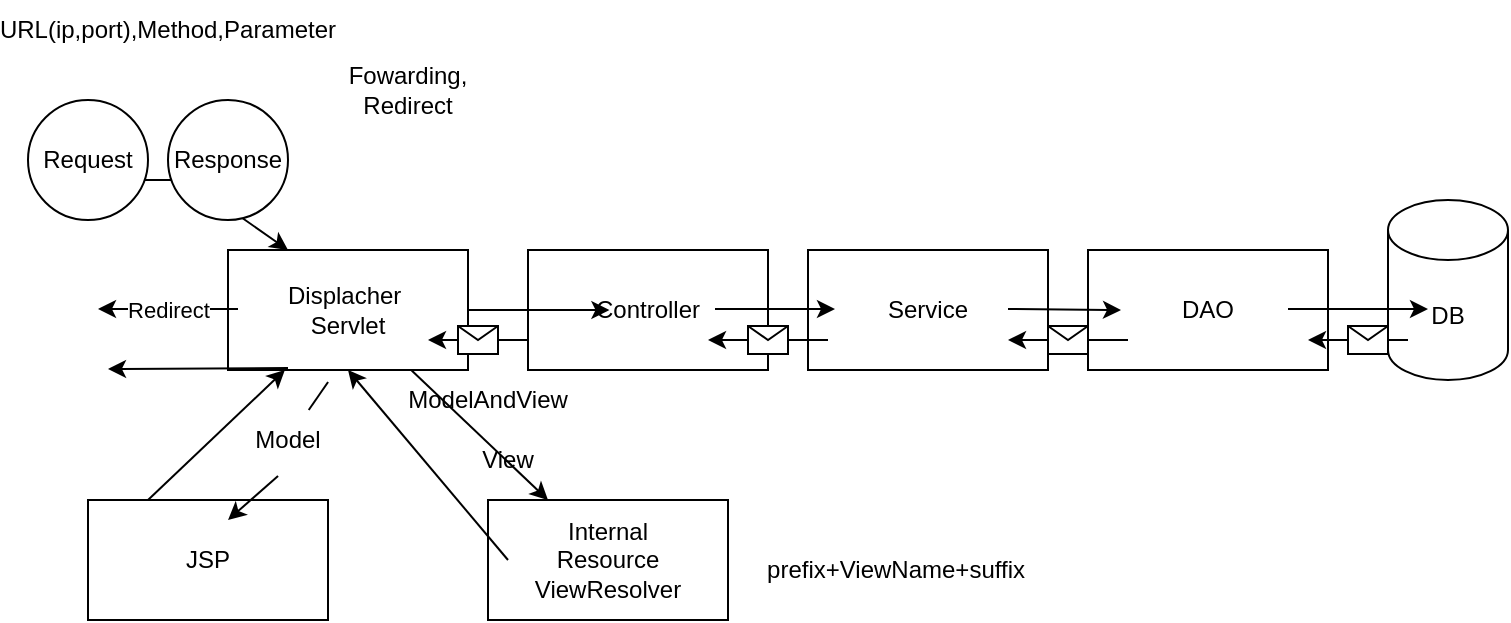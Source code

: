 <mxfile version="20.8.17" type="github" pages="3">
  <diagram name="페이지-1" id="_h7Gy3z50vnxJeNGeOW-">
    <mxGraphModel dx="1816" dy="549" grid="1" gridSize="10" guides="1" tooltips="1" connect="1" arrows="1" fold="1" page="1" pageScale="1" pageWidth="827" pageHeight="1169" math="0" shadow="0">
      <root>
        <mxCell id="0" />
        <mxCell id="1" parent="0" />
        <mxCell id="izvwOIkXbRAUqK3dt6Ee-2" value="DB" style="shape=cylinder3;whiteSpace=wrap;html=1;boundedLbl=1;backgroundOutline=1;size=15;" vertex="1" parent="1">
          <mxGeometry x="690" y="130" width="60" height="90" as="geometry" />
        </mxCell>
        <mxCell id="izvwOIkXbRAUqK3dt6Ee-3" value="DAO" style="rounded=0;whiteSpace=wrap;html=1;" vertex="1" parent="1">
          <mxGeometry x="540" y="155" width="120" height="60" as="geometry" />
        </mxCell>
        <mxCell id="izvwOIkXbRAUqK3dt6Ee-4" value="Service" style="rounded=0;whiteSpace=wrap;html=1;" vertex="1" parent="1">
          <mxGeometry x="400" y="155" width="120" height="60" as="geometry" />
        </mxCell>
        <mxCell id="izvwOIkXbRAUqK3dt6Ee-5" value="Controller" style="rounded=0;whiteSpace=wrap;html=1;" vertex="1" parent="1">
          <mxGeometry x="260" y="155" width="120" height="60" as="geometry" />
        </mxCell>
        <mxCell id="izvwOIkXbRAUqK3dt6Ee-6" value="JSP" style="rounded=0;whiteSpace=wrap;html=1;" vertex="1" parent="1">
          <mxGeometry x="40" y="280" width="120" height="60" as="geometry" />
        </mxCell>
        <mxCell id="izvwOIkXbRAUqK3dt6Ee-7" value="Displacher&amp;nbsp;&lt;br&gt;Servlet" style="rounded=0;whiteSpace=wrap;html=1;" vertex="1" parent="1">
          <mxGeometry x="110" y="155" width="120" height="60" as="geometry" />
        </mxCell>
        <mxCell id="izvwOIkXbRAUqK3dt6Ee-8" value="Internal&lt;br&gt;Resource&lt;br&gt;ViewResolver" style="rounded=0;whiteSpace=wrap;html=1;" vertex="1" parent="1">
          <mxGeometry x="240" y="280" width="120" height="60" as="geometry" />
        </mxCell>
        <mxCell id="izvwOIkXbRAUqK3dt6Ee-11" value="" style="endArrow=classic;html=1;rounded=0;" edge="1" parent="1" source="izvwOIkXbRAUqK3dt6Ee-7">
          <mxGeometry width="50" height="50" relative="1" as="geometry">
            <mxPoint x="230" y="235" as="sourcePoint" />
            <mxPoint x="300.711" y="185" as="targetPoint" />
          </mxGeometry>
        </mxCell>
        <mxCell id="izvwOIkXbRAUqK3dt6Ee-13" value="" style="endArrow=classic;html=1;rounded=0;" edge="1" parent="1">
          <mxGeometry width="50" height="50" relative="1" as="geometry">
            <mxPoint x="353.5" y="184.5" as="sourcePoint" />
            <mxPoint x="413.5" y="184.5" as="targetPoint" />
            <Array as="points" />
          </mxGeometry>
        </mxCell>
        <mxCell id="izvwOIkXbRAUqK3dt6Ee-14" value="" style="endArrow=classic;html=1;rounded=0;" edge="1" parent="1">
          <mxGeometry width="50" height="50" relative="1" as="geometry">
            <mxPoint x="500" y="184.5" as="sourcePoint" />
            <mxPoint x="556.5" y="185" as="targetPoint" />
            <Array as="points" />
          </mxGeometry>
        </mxCell>
        <mxCell id="izvwOIkXbRAUqK3dt6Ee-16" value="" style="endArrow=classic;html=1;rounded=0;" edge="1" parent="1">
          <mxGeometry width="50" height="50" relative="1" as="geometry">
            <mxPoint x="640" y="184.5" as="sourcePoint" />
            <mxPoint x="710" y="184.5" as="targetPoint" />
            <Array as="points" />
          </mxGeometry>
        </mxCell>
        <mxCell id="izvwOIkXbRAUqK3dt6Ee-17" value="" style="endArrow=classic;html=1;rounded=0;" edge="1" parent="1">
          <mxGeometry relative="1" as="geometry">
            <mxPoint x="700" y="200" as="sourcePoint" />
            <mxPoint x="650" y="200" as="targetPoint" />
          </mxGeometry>
        </mxCell>
        <mxCell id="izvwOIkXbRAUqK3dt6Ee-18" value="" style="shape=message;html=1;outlineConnect=0;" vertex="1" parent="izvwOIkXbRAUqK3dt6Ee-17">
          <mxGeometry width="20" height="14" relative="1" as="geometry">
            <mxPoint x="-5" y="-7" as="offset" />
          </mxGeometry>
        </mxCell>
        <mxCell id="izvwOIkXbRAUqK3dt6Ee-22" value="" style="endArrow=classic;html=1;rounded=0;" edge="1" parent="1">
          <mxGeometry relative="1" as="geometry">
            <mxPoint x="560" y="200" as="sourcePoint" />
            <mxPoint x="500" y="200" as="targetPoint" />
          </mxGeometry>
        </mxCell>
        <mxCell id="izvwOIkXbRAUqK3dt6Ee-23" value="" style="shape=message;html=1;outlineConnect=0;" vertex="1" parent="izvwOIkXbRAUqK3dt6Ee-22">
          <mxGeometry width="20" height="14" relative="1" as="geometry">
            <mxPoint x="-10" y="-7" as="offset" />
          </mxGeometry>
        </mxCell>
        <mxCell id="izvwOIkXbRAUqK3dt6Ee-24" value="" style="endArrow=classic;html=1;rounded=0;" edge="1" parent="1">
          <mxGeometry relative="1" as="geometry">
            <mxPoint x="410" y="200" as="sourcePoint" />
            <mxPoint x="350" y="200" as="targetPoint" />
          </mxGeometry>
        </mxCell>
        <mxCell id="izvwOIkXbRAUqK3dt6Ee-25" value="" style="shape=message;html=1;outlineConnect=0;" vertex="1" parent="izvwOIkXbRAUqK3dt6Ee-24">
          <mxGeometry width="20" height="14" relative="1" as="geometry">
            <mxPoint x="-10" y="-7" as="offset" />
          </mxGeometry>
        </mxCell>
        <mxCell id="izvwOIkXbRAUqK3dt6Ee-31" value="" style="endArrow=classic;html=1;rounded=0;" edge="1" parent="1">
          <mxGeometry relative="1" as="geometry">
            <mxPoint x="260" y="200" as="sourcePoint" />
            <mxPoint x="210" y="200" as="targetPoint" />
          </mxGeometry>
        </mxCell>
        <mxCell id="izvwOIkXbRAUqK3dt6Ee-32" value="" style="shape=message;html=1;outlineConnect=0;" vertex="1" parent="izvwOIkXbRAUqK3dt6Ee-31">
          <mxGeometry width="20" height="14" relative="1" as="geometry">
            <mxPoint x="-10" y="-7" as="offset" />
          </mxGeometry>
        </mxCell>
        <mxCell id="izvwOIkXbRAUqK3dt6Ee-34" value="ModelAndView" style="text;html=1;strokeColor=none;fillColor=none;align=center;verticalAlign=middle;whiteSpace=wrap;rounded=0;" vertex="1" parent="1">
          <mxGeometry x="210" y="215" width="60" height="30" as="geometry" />
        </mxCell>
        <mxCell id="izvwOIkXbRAUqK3dt6Ee-36" value="" style="endArrow=classic;html=1;rounded=0;entryX=0.25;entryY=0;entryDx=0;entryDy=0;" edge="1" parent="1" source="izvwOIkXbRAUqK3dt6Ee-7" target="izvwOIkXbRAUqK3dt6Ee-8">
          <mxGeometry width="50" height="50" relative="1" as="geometry">
            <mxPoint x="170" y="265" as="sourcePoint" />
            <mxPoint x="170" y="285.711" as="targetPoint" />
          </mxGeometry>
        </mxCell>
        <mxCell id="izvwOIkXbRAUqK3dt6Ee-37" value="" style="endArrow=classic;html=1;rounded=0;entryX=0.5;entryY=1;entryDx=0;entryDy=0;" edge="1" parent="1" target="izvwOIkXbRAUqK3dt6Ee-7">
          <mxGeometry width="50" height="50" relative="1" as="geometry">
            <mxPoint x="250" y="310" as="sourcePoint" />
            <mxPoint x="300" y="260" as="targetPoint" />
          </mxGeometry>
        </mxCell>
        <mxCell id="izvwOIkXbRAUqK3dt6Ee-38" value="" style="endArrow=classic;html=1;rounded=0;" edge="1" parent="1" target="izvwOIkXbRAUqK3dt6Ee-7">
          <mxGeometry width="50" height="50" relative="1" as="geometry">
            <mxPoint x="70" y="280" as="sourcePoint" />
            <mxPoint x="120" y="230" as="targetPoint" />
          </mxGeometry>
        </mxCell>
        <mxCell id="izvwOIkXbRAUqK3dt6Ee-40" value="" style="endArrow=classic;html=1;rounded=0;exitX=0.417;exitY=1.1;exitDx=0;exitDy=0;exitPerimeter=0;startArrow=none;" edge="1" parent="1" source="izvwOIkXbRAUqK3dt6Ee-43">
          <mxGeometry width="50" height="50" relative="1" as="geometry">
            <mxPoint x="160" y="230" as="sourcePoint" />
            <mxPoint x="110" y="290" as="targetPoint" />
          </mxGeometry>
        </mxCell>
        <mxCell id="izvwOIkXbRAUqK3dt6Ee-41" value="View" style="text;html=1;strokeColor=none;fillColor=none;align=center;verticalAlign=middle;whiteSpace=wrap;rounded=0;" vertex="1" parent="1">
          <mxGeometry x="220" y="245" width="60" height="30" as="geometry" />
        </mxCell>
        <mxCell id="izvwOIkXbRAUqK3dt6Ee-42" value="" style="endArrow=none;html=1;rounded=0;exitX=0.417;exitY=1.1;exitDx=0;exitDy=0;exitPerimeter=0;" edge="1" parent="1" source="izvwOIkXbRAUqK3dt6Ee-7" target="izvwOIkXbRAUqK3dt6Ee-43">
          <mxGeometry width="50" height="50" relative="1" as="geometry">
            <mxPoint x="160.04" y="221" as="sourcePoint" />
            <mxPoint x="110" y="290" as="targetPoint" />
          </mxGeometry>
        </mxCell>
        <mxCell id="izvwOIkXbRAUqK3dt6Ee-43" value="Model" style="text;html=1;strokeColor=none;fillColor=none;align=center;verticalAlign=middle;whiteSpace=wrap;rounded=0;" vertex="1" parent="1">
          <mxGeometry x="110" y="235" width="60" height="30" as="geometry" />
        </mxCell>
        <mxCell id="izvwOIkXbRAUqK3dt6Ee-44" value="" style="endArrow=classic;html=1;rounded=0;" edge="1" parent="1">
          <mxGeometry width="50" height="50" relative="1" as="geometry">
            <mxPoint x="140" y="214" as="sourcePoint" />
            <mxPoint x="50" y="214.5" as="targetPoint" />
          </mxGeometry>
        </mxCell>
        <mxCell id="izvwOIkXbRAUqK3dt6Ee-48" value="" style="endArrow=classic;html=1;rounded=0;entryX=0.25;entryY=0;entryDx=0;entryDy=0;" edge="1" parent="1" target="izvwOIkXbRAUqK3dt6Ee-7">
          <mxGeometry width="50" height="50" relative="1" as="geometry">
            <mxPoint x="30" y="120" as="sourcePoint" />
            <mxPoint x="120" y="120" as="targetPoint" />
            <Array as="points">
              <mxPoint x="90" y="120" />
            </Array>
          </mxGeometry>
        </mxCell>
        <mxCell id="izvwOIkXbRAUqK3dt6Ee-49" value="URL(ip,port),Method,Parameter" style="text;html=1;strokeColor=none;fillColor=none;align=center;verticalAlign=middle;whiteSpace=wrap;rounded=0;" vertex="1" parent="1">
          <mxGeometry x="50" y="30" width="60" height="30" as="geometry" />
        </mxCell>
        <mxCell id="izvwOIkXbRAUqK3dt6Ee-50" value="Request" style="ellipse;whiteSpace=wrap;html=1;" vertex="1" parent="1">
          <mxGeometry x="10" y="80" width="60" height="60" as="geometry" />
        </mxCell>
        <mxCell id="izvwOIkXbRAUqK3dt6Ee-51" value="Response" style="ellipse;whiteSpace=wrap;html=1;" vertex="1" parent="1">
          <mxGeometry x="80" y="80" width="60" height="60" as="geometry" />
        </mxCell>
        <mxCell id="izvwOIkXbRAUqK3dt6Ee-56" value="prefix+ViewName+suffix" style="text;html=1;strokeColor=none;fillColor=none;align=center;verticalAlign=middle;whiteSpace=wrap;rounded=0;" vertex="1" parent="1">
          <mxGeometry x="414" y="300" width="60" height="30" as="geometry" />
        </mxCell>
        <mxCell id="izvwOIkXbRAUqK3dt6Ee-57" value="Fowarding, Redirect" style="text;html=1;strokeColor=none;fillColor=none;align=center;verticalAlign=middle;whiteSpace=wrap;rounded=0;" vertex="1" parent="1">
          <mxGeometry x="170" y="60" width="60" height="30" as="geometry" />
        </mxCell>
        <mxCell id="izvwOIkXbRAUqK3dt6Ee-58" value="Redirect" style="endArrow=classic;html=1;rounded=0;" edge="1" parent="1">
          <mxGeometry width="50" height="50" relative="1" as="geometry">
            <mxPoint x="115" y="184.5" as="sourcePoint" />
            <mxPoint x="45" y="184.5" as="targetPoint" />
          </mxGeometry>
        </mxCell>
      </root>
    </mxGraphModel>
  </diagram>
  <diagram id="LkeqksZuPbhHzkPLKeEH" name="페이지-2">
    <mxGraphModel dx="1434" dy="739" grid="1" gridSize="10" guides="1" tooltips="1" connect="1" arrows="1" fold="1" page="1" pageScale="2" pageWidth="1169" pageHeight="827" math="0" shadow="0">
      <root>
        <mxCell id="0" />
        <mxCell id="1" parent="0" />
        <mxCell id="gcbML8Svo6F7yfcDoyD4-1" value="ProductDAO" style="swimlane;fontStyle=1;align=center;verticalAlign=top;childLayout=stackLayout;horizontal=1;startSize=26;horizontalStack=0;resizeParent=1;resizeParentMax=0;resizeLast=0;collapsible=1;marginBottom=0;" vertex="1" parent="1">
          <mxGeometry x="880" y="115" width="300" height="170" as="geometry" />
        </mxCell>
        <mxCell id="gcbML8Svo6F7yfcDoyD4-2" value="- sqlSession: SqlSession&#xa;- NAMESPACE: String" style="text;strokeColor=none;fillColor=none;align=left;verticalAlign=top;spacingLeft=4;spacingRight=4;overflow=hidden;rotatable=0;points=[[0,0.5],[1,0.5]];portConstraint=eastwest;" vertex="1" parent="gcbML8Svo6F7yfcDoyD4-1">
          <mxGeometry y="26" width="300" height="44" as="geometry" />
        </mxCell>
        <mxCell id="gcbML8Svo6F7yfcDoyD4-3" value="" style="line;strokeWidth=1;fillColor=none;align=left;verticalAlign=middle;spacingTop=-1;spacingLeft=3;spacingRight=3;rotatable=0;labelPosition=right;points=[];portConstraint=eastwest;strokeColor=inherit;" vertex="1" parent="gcbML8Svo6F7yfcDoyD4-1">
          <mxGeometry y="70" width="300" height="8" as="geometry" />
        </mxCell>
        <mxCell id="gcbML8Svo6F7yfcDoyD4-4" value="+ getProductList(): List&lt;ProductDTO)&#xa;+ getProductDetail(ProductDTO): ProductDTO&#xa;+ setProductAdd(ProductDTO) : int " style="text;strokeColor=none;fillColor=none;align=left;verticalAlign=top;spacingLeft=4;spacingRight=4;overflow=hidden;rotatable=0;points=[[0,0.5],[1,0.5]];portConstraint=eastwest;" vertex="1" parent="gcbML8Svo6F7yfcDoyD4-1">
          <mxGeometry y="78" width="300" height="92" as="geometry" />
        </mxCell>
        <mxCell id="gcbML8Svo6F7yfcDoyD4-5" value="Product" style="text;html=1;strokeColor=none;fillColor=none;align=center;verticalAlign=middle;whiteSpace=wrap;rounded=0;spacing=2;fontSize=20;" vertex="1" parent="1">
          <mxGeometry x="590" y="70" width="60" height="30" as="geometry" />
        </mxCell>
        <mxCell id="gcbML8Svo6F7yfcDoyD4-6" value="ProductService" style="swimlane;fontStyle=1;align=center;verticalAlign=top;childLayout=stackLayout;horizontal=1;startSize=26;horizontalStack=0;resizeParent=1;resizeParentMax=0;resizeLast=0;collapsible=1;marginBottom=0;" vertex="1" parent="1">
          <mxGeometry x="480" y="115" width="340" height="170" as="geometry" />
        </mxCell>
        <mxCell id="gcbML8Svo6F7yfcDoyD4-7" value="-productDAO: ProductDAO" style="text;strokeColor=none;fillColor=none;align=left;verticalAlign=top;spacingLeft=4;spacingRight=4;overflow=hidden;rotatable=0;points=[[0,0.5],[1,0.5]];portConstraint=eastwest;" vertex="1" parent="gcbML8Svo6F7yfcDoyD4-6">
          <mxGeometry y="26" width="340" height="26" as="geometry" />
        </mxCell>
        <mxCell id="gcbML8Svo6F7yfcDoyD4-8" value="" style="line;strokeWidth=1;fillColor=none;align=left;verticalAlign=middle;spacingTop=-1;spacingLeft=3;spacingRight=3;rotatable=0;labelPosition=right;points=[];portConstraint=eastwest;strokeColor=inherit;" vertex="1" parent="gcbML8Svo6F7yfcDoyD4-6">
          <mxGeometry y="52" width="340" height="8" as="geometry" />
        </mxCell>
        <mxCell id="gcbML8Svo6F7yfcDoyD4-9" value="+ getProductList(): List&lt;ProductDTO)&#xa;+ getProductDetail(ProductDTO): ProductDTO&#xa;+ setProductAdd(ProductDTO, List&lt;ProductOptionDTO) : int " style="text;strokeColor=none;fillColor=none;align=left;verticalAlign=top;spacingLeft=4;spacingRight=4;overflow=hidden;rotatable=0;points=[[0,0.5],[1,0.5]];portConstraint=eastwest;" vertex="1" parent="gcbML8Svo6F7yfcDoyD4-6">
          <mxGeometry y="60" width="340" height="110" as="geometry" />
        </mxCell>
        <mxCell id="gcbML8Svo6F7yfcDoyD4-12" value="ProductController" style="swimlane;fontStyle=1;align=center;verticalAlign=top;childLayout=stackLayout;horizontal=1;startSize=26;horizontalStack=0;resizeParent=1;resizeParentMax=0;resizeLast=0;collapsible=1;marginBottom=0;" vertex="1" parent="1">
          <mxGeometry x="80" y="115" width="340" height="170" as="geometry" />
        </mxCell>
        <mxCell id="gcbML8Svo6F7yfcDoyD4-13" value="-productService : ProductService" style="text;strokeColor=none;fillColor=none;align=left;verticalAlign=top;spacingLeft=4;spacingRight=4;overflow=hidden;rotatable=0;points=[[0,0.5],[1,0.5]];portConstraint=eastwest;" vertex="1" parent="gcbML8Svo6F7yfcDoyD4-12">
          <mxGeometry y="26" width="340" height="26" as="geometry" />
        </mxCell>
        <mxCell id="gcbML8Svo6F7yfcDoyD4-14" value="" style="line;strokeWidth=1;fillColor=none;align=left;verticalAlign=middle;spacingTop=-1;spacingLeft=3;spacingRight=3;rotatable=0;labelPosition=right;points=[];portConstraint=eastwest;strokeColor=inherit;" vertex="1" parent="gcbML8Svo6F7yfcDoyD4-12">
          <mxGeometry y="52" width="340" height="8" as="geometry" />
        </mxCell>
        <mxCell id="gcbML8Svo6F7yfcDoyD4-15" value="+ getProductList(): ModelAndView&#xa;+ getProductDetail(ProductDTO): String&#xa;+ setProductAdd(ProductDTO) : String&#xa;+ setProductAdd() : void" style="text;strokeColor=none;fillColor=none;align=left;verticalAlign=top;spacingLeft=4;spacingRight=4;overflow=hidden;rotatable=0;points=[[0,0.5],[1,0.5]];portConstraint=eastwest;" vertex="1" parent="gcbML8Svo6F7yfcDoyD4-12">
          <mxGeometry y="60" width="340" height="110" as="geometry" />
        </mxCell>
        <mxCell id="gcbML8Svo6F7yfcDoyD4-16" value="" style="edgeStyle=orthogonalEdgeStyle;rounded=0;orthogonalLoop=1;jettySize=auto;html=1;" edge="1" parent="1" source="gcbML8Svo6F7yfcDoyD4-15" target="gcbML8Svo6F7yfcDoyD4-9">
          <mxGeometry relative="1" as="geometry" />
        </mxCell>
        <mxCell id="gcbML8Svo6F7yfcDoyD4-17" value="" style="edgeStyle=orthogonalEdgeStyle;rounded=0;orthogonalLoop=1;jettySize=auto;html=1;" edge="1" parent="1" source="gcbML8Svo6F7yfcDoyD4-9" target="gcbML8Svo6F7yfcDoyD4-4">
          <mxGeometry relative="1" as="geometry">
            <Array as="points">
              <mxPoint x="830" y="239" />
              <mxPoint x="830" y="239" />
            </Array>
          </mxGeometry>
        </mxCell>
        <mxCell id="gcbML8Svo6F7yfcDoyD4-18" value="의존적" style="text;html=1;strokeColor=none;fillColor=none;align=center;verticalAlign=middle;whiteSpace=wrap;rounded=0;" vertex="1" parent="1">
          <mxGeometry x="420" y="230" width="60" height="30" as="geometry" />
        </mxCell>
        <mxCell id="gcbML8Svo6F7yfcDoyD4-19" value="의존적" style="text;html=1;strokeColor=none;fillColor=none;align=center;verticalAlign=middle;whiteSpace=wrap;rounded=0;" vertex="1" parent="1">
          <mxGeometry x="820" y="240" width="60" height="30" as="geometry" />
        </mxCell>
      </root>
    </mxGraphModel>
  </diagram>
  <diagram id="RWwuXJSHL9ARMaYZrQMH" name="페이지-3">
    <mxGraphModel dx="1434" dy="796" grid="1" gridSize="10" guides="1" tooltips="1" connect="1" arrows="1" fold="1" page="1" pageScale="1" pageWidth="1169" pageHeight="827" math="0" shadow="0">
      <root>
        <mxCell id="0" />
        <mxCell id="1" parent="0" />
        <mxCell id="5L7tQFzt1TdaD4K7pRKD-1" value="Member" style="text;html=1;strokeColor=none;fillColor=none;align=center;verticalAlign=middle;whiteSpace=wrap;rounded=0;fontSize=20;" vertex="1" parent="1">
          <mxGeometry x="540" y="170" width="60" height="30" as="geometry" />
        </mxCell>
        <mxCell id="5L7tQFzt1TdaD4K7pRKD-2" value="MemberDAO" style="swimlane;fontStyle=1;align=center;verticalAlign=top;childLayout=stackLayout;horizontal=1;startSize=26;horizontalStack=0;resizeParent=1;resizeParentMax=0;resizeLast=0;collapsible=1;marginBottom=0;" vertex="1" parent="1">
          <mxGeometry x="850" y="220" width="250" height="130" as="geometry" />
        </mxCell>
        <mxCell id="5L7tQFzt1TdaD4K7pRKD-3" value="-sqlSession: SqlSession&#xa;-NAMESPACE: String" style="text;strokeColor=none;fillColor=none;align=left;verticalAlign=top;spacingLeft=4;spacingRight=4;overflow=hidden;rotatable=0;points=[[0,0.5],[1,0.5]];portConstraint=eastwest;" vertex="1" parent="5L7tQFzt1TdaD4K7pRKD-2">
          <mxGeometry y="26" width="250" height="44" as="geometry" />
        </mxCell>
        <mxCell id="5L7tQFzt1TdaD4K7pRKD-4" value="" style="line;strokeWidth=1;fillColor=none;align=left;verticalAlign=middle;spacingTop=-1;spacingLeft=3;spacingRight=3;rotatable=0;labelPosition=right;points=[];portConstraint=eastwest;strokeColor=inherit;" vertex="1" parent="5L7tQFzt1TdaD4K7pRKD-2">
          <mxGeometry y="70" width="250" height="8" as="geometry" />
        </mxCell>
        <mxCell id="5L7tQFzt1TdaD4K7pRKD-5" value="+memberJoin(MemberDTO) : int&#xa;" style="text;strokeColor=none;fillColor=none;align=left;verticalAlign=top;spacingLeft=4;spacingRight=4;overflow=hidden;rotatable=0;points=[[0,0.5],[1,0.5]];portConstraint=eastwest;" vertex="1" parent="5L7tQFzt1TdaD4K7pRKD-2">
          <mxGeometry y="78" width="250" height="52" as="geometry" />
        </mxCell>
        <mxCell id="5L7tQFzt1TdaD4K7pRKD-6" value="MemberService" style="swimlane;fontStyle=1;align=center;verticalAlign=top;childLayout=stackLayout;horizontal=1;startSize=26;horizontalStack=0;resizeParent=1;resizeParentMax=0;resizeLast=0;collapsible=1;marginBottom=0;" vertex="1" parent="1">
          <mxGeometry x="450" y="230" width="260" height="110" as="geometry" />
        </mxCell>
        <mxCell id="5L7tQFzt1TdaD4K7pRKD-7" value="- memberDAO : MemberDAO" style="text;strokeColor=none;fillColor=none;align=left;verticalAlign=top;spacingLeft=4;spacingRight=4;overflow=hidden;rotatable=0;points=[[0,0.5],[1,0.5]];portConstraint=eastwest;" vertex="1" parent="5L7tQFzt1TdaD4K7pRKD-6">
          <mxGeometry y="26" width="260" height="34" as="geometry" />
        </mxCell>
        <mxCell id="5L7tQFzt1TdaD4K7pRKD-8" value="" style="line;strokeWidth=1;fillColor=none;align=left;verticalAlign=middle;spacingTop=-1;spacingLeft=3;spacingRight=3;rotatable=0;labelPosition=right;points=[];portConstraint=eastwest;strokeColor=inherit;" vertex="1" parent="5L7tQFzt1TdaD4K7pRKD-6">
          <mxGeometry y="60" width="260" height="8" as="geometry" />
        </mxCell>
        <mxCell id="5L7tQFzt1TdaD4K7pRKD-9" value="+ memberJoin(MemberDTO) : int" style="text;strokeColor=none;fillColor=none;align=left;verticalAlign=top;spacingLeft=4;spacingRight=4;overflow=hidden;rotatable=0;points=[[0,0.5],[1,0.5]];portConstraint=eastwest;" vertex="1" parent="5L7tQFzt1TdaD4K7pRKD-6">
          <mxGeometry y="68" width="260" height="42" as="geometry" />
        </mxCell>
        <mxCell id="5L7tQFzt1TdaD4K7pRKD-10" value="MemberController" style="swimlane;fontStyle=1;align=center;verticalAlign=top;childLayout=stackLayout;horizontal=1;startSize=26;horizontalStack=0;resizeParent=1;resizeParentMax=0;resizeLast=0;collapsible=1;marginBottom=0;" vertex="1" parent="1">
          <mxGeometry x="110" y="242" width="230" height="86" as="geometry" />
        </mxCell>
        <mxCell id="5L7tQFzt1TdaD4K7pRKD-11" value="- memberService : MemberService" style="text;strokeColor=none;fillColor=none;align=left;verticalAlign=top;spacingLeft=4;spacingRight=4;overflow=hidden;rotatable=0;points=[[0,0.5],[1,0.5]];portConstraint=eastwest;" vertex="1" parent="5L7tQFzt1TdaD4K7pRKD-10">
          <mxGeometry y="26" width="230" height="26" as="geometry" />
        </mxCell>
        <mxCell id="5L7tQFzt1TdaD4K7pRKD-12" value="" style="line;strokeWidth=1;fillColor=none;align=left;verticalAlign=middle;spacingTop=-1;spacingLeft=3;spacingRight=3;rotatable=0;labelPosition=right;points=[];portConstraint=eastwest;strokeColor=inherit;" vertex="1" parent="5L7tQFzt1TdaD4K7pRKD-10">
          <mxGeometry y="52" width="230" height="8" as="geometry" />
        </mxCell>
        <mxCell id="5L7tQFzt1TdaD4K7pRKD-13" value="- memberJoin : ModelAndView" style="text;strokeColor=none;fillColor=none;align=left;verticalAlign=top;spacingLeft=4;spacingRight=4;overflow=hidden;rotatable=0;points=[[0,0.5],[1,0.5]];portConstraint=eastwest;" vertex="1" parent="5L7tQFzt1TdaD4K7pRKD-10">
          <mxGeometry y="60" width="230" height="26" as="geometry" />
        </mxCell>
        <mxCell id="5L7tQFzt1TdaD4K7pRKD-14" style="edgeStyle=orthogonalEdgeStyle;rounded=0;orthogonalLoop=1;jettySize=auto;html=1;exitX=1;exitY=0.5;exitDx=0;exitDy=0;entryX=0.004;entryY=0.392;entryDx=0;entryDy=0;entryPerimeter=0;fontSize=20;" edge="1" parent="1" source="5L7tQFzt1TdaD4K7pRKD-13" target="5L7tQFzt1TdaD4K7pRKD-9">
          <mxGeometry relative="1" as="geometry" />
        </mxCell>
        <mxCell id="5L7tQFzt1TdaD4K7pRKD-15" style="edgeStyle=orthogonalEdgeStyle;rounded=0;orthogonalLoop=1;jettySize=auto;html=1;exitX=1;exitY=0.5;exitDx=0;exitDy=0;fontSize=20;" edge="1" parent="1" source="5L7tQFzt1TdaD4K7pRKD-9">
          <mxGeometry relative="1" as="geometry">
            <mxPoint x="840" y="320" as="targetPoint" />
          </mxGeometry>
        </mxCell>
      </root>
    </mxGraphModel>
  </diagram>
</mxfile>
